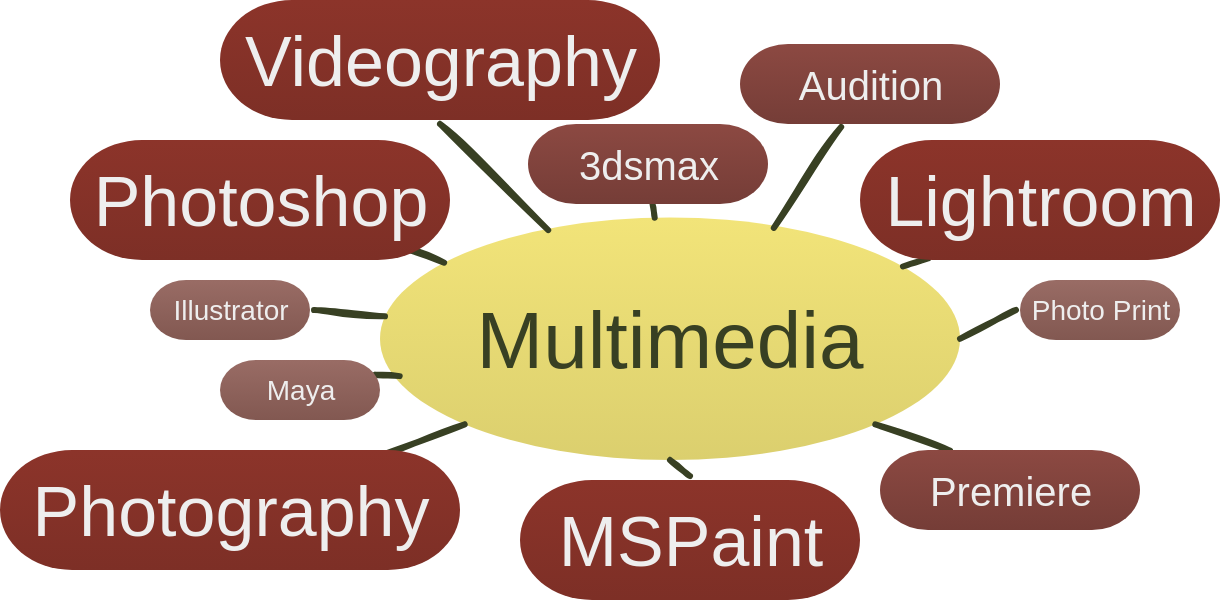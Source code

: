 <mxfile version="13.10.9" type="github">
  <diagram id="6a731a19-8d31-9384-78a2-239565b7b9f0" name="Page-1">
    <mxGraphModel dx="533" dy="41" grid="1" gridSize="10" guides="1" tooltips="1" connect="1" arrows="1" fold="1" page="1" pageScale="1" pageWidth="662" pageHeight="375" background="#ffffff" math="0" shadow="0">
      <root>
        <mxCell id="0" />
        <mxCell id="1" parent="0" />
        <mxCell id="1350" value="Multimedia" style="ellipse;whiteSpace=wrap;html=1;shadow=0;fontFamily=Helvetica;fontSize=40;align=center;strokeWidth=3;strokeColor=none;fillColor=#F2E479;fontColor=#384023;gradientColor=#DBCF6E;fontStyle=0;perimeter=ellipsePerimeter;" parent="1" vertex="1">
          <mxGeometry x="213" y="138.75" width="290" height="121.25" as="geometry" />
        </mxCell>
        <mxCell id="iaC6b17GLmA-YWx4HKnk-1615" style="edgeStyle=none;rounded=0;sketch=1;fillWeight=0;hachureGap=4;hachureAngle=-41;jiggle=1;simplification=0;orthogonalLoop=1;jettySize=auto;html=1;startSize=5;endArrow=none;strokeColor=#384023;strokeWidth=3;fillColor=#b0e3e6;fontSize=35;fontColor=#384023;" parent="1" source="iaC6b17GLmA-YWx4HKnk-1555" target="1350" edge="1">
          <mxGeometry relative="1" as="geometry" />
        </mxCell>
        <mxCell id="iaC6b17GLmA-YWx4HKnk-1555" value="3dsmax" style="rounded=1;strokeWidth=3;shadow=0;html=1;fontSize=20;strokeColor=none;fontColor=#EEEEEE;arcSize=60;absoluteArcSize=0;perimeter=ellipsePerimeter;fillColor=#8C4942;gradientColor=#753D37;" parent="1" vertex="1">
          <mxGeometry x="287" y="92" width="120" height="40" as="geometry" />
        </mxCell>
        <mxCell id="iaC6b17GLmA-YWx4HKnk-1618" style="edgeStyle=none;rounded=0;sketch=1;fillWeight=0;hachureGap=4;hachureAngle=-41;jiggle=1;simplification=0;orthogonalLoop=1;jettySize=auto;html=1;startSize=5;endArrow=none;strokeColor=#384023;strokeWidth=3;fillColor=#b0e3e6;fontSize=35;fontColor=#384023;entryX=0.679;entryY=0.043;entryDx=0;entryDy=0;entryPerimeter=0;" parent="1" source="iaC6b17GLmA-YWx4HKnk-1568" target="1350" edge="1">
          <mxGeometry relative="1" as="geometry" />
        </mxCell>
        <mxCell id="iaC6b17GLmA-YWx4HKnk-1568" value="Audition" style="rounded=1;strokeWidth=3;shadow=0;html=1;fontSize=20;strokeColor=none;glass=0;perimeterSpacing=2;arcSize=60;fillOpacity=100;fontColor=#EEEEEE;absoluteArcSize=0;perimeter=ellipsePerimeter;fillColor=#8C4942;gradientColor=#753D37;" parent="1" vertex="1">
          <mxGeometry x="393" y="52" width="130" height="40" as="geometry" />
        </mxCell>
        <mxCell id="iaC6b17GLmA-YWx4HKnk-1613" style="edgeStyle=none;rounded=0;sketch=1;fillWeight=0;hachureGap=4;hachureAngle=-41;jiggle=1;simplification=0;orthogonalLoop=1;jettySize=auto;html=1;exitX=0.196;exitY=0.957;exitDx=0;exitDy=0;startSize=5;endArrow=none;strokeColor=#384023;strokeWidth=3;fillColor=#b0e3e6;fontSize=35;fontColor=#384023;exitPerimeter=0;" parent="1" source="iaC6b17GLmA-YWx4HKnk-1569" target="1350" edge="1">
          <mxGeometry relative="1" as="geometry" />
        </mxCell>
        <mxCell id="iaC6b17GLmA-YWx4HKnk-1569" value="Lightroom" style="rounded=1;strokeWidth=3;shadow=0;html=1;fontSize=35;strokeColor=none;fillColor=#8C342A;glass=0;perimeterSpacing=2;arcSize=60;fillOpacity=100;fontColor=#EEEEEE;absoluteArcSize=0;gradientColor=#7D2F26;perimeter=ellipsePerimeter;" parent="1" vertex="1">
          <mxGeometry x="453" y="100" width="180" height="60" as="geometry" />
        </mxCell>
        <mxCell id="iaC6b17GLmA-YWx4HKnk-1619" style="edgeStyle=none;rounded=0;sketch=1;fillWeight=0;hachureGap=4;hachureAngle=-41;jiggle=1;simplification=0;orthogonalLoop=1;jettySize=auto;html=1;entryX=0;entryY=1;entryDx=0;entryDy=0;startSize=5;endArrow=none;strokeColor=#384023;strokeWidth=3;fillColor=#b0e3e6;fontSize=35;fontColor=#384023;" parent="1" source="iaC6b17GLmA-YWx4HKnk-1579" target="1350" edge="1">
          <mxGeometry relative="1" as="geometry" />
        </mxCell>
        <mxCell id="iaC6b17GLmA-YWx4HKnk-1579" value="Photography" style="rounded=1;strokeWidth=3;shadow=0;html=1;fontSize=35;strokeColor=none;fillColor=#8C342A;glass=0;perimeterSpacing=2;arcSize=60;fillOpacity=100;fontColor=#EEEEEE;absoluteArcSize=0;gradientColor=#7D2F26;perimeter=ellipsePerimeter;" parent="1" vertex="1">
          <mxGeometry x="23" y="255" width="230" height="60" as="geometry" />
        </mxCell>
        <mxCell id="iaC6b17GLmA-YWx4HKnk-1614" style="edgeStyle=none;rounded=0;sketch=1;fillWeight=0;hachureGap=4;hachureAngle=-41;jiggle=1;simplification=0;orthogonalLoop=1;jettySize=auto;html=1;startSize=5;endArrow=none;strokeColor=#384023;strokeWidth=3;fillColor=#b0e3e6;fontSize=35;fontColor=#384023;" parent="1" source="iaC6b17GLmA-YWx4HKnk-1582" target="1350" edge="1">
          <mxGeometry relative="1" as="geometry" />
        </mxCell>
        <mxCell id="iaC6b17GLmA-YWx4HKnk-1582" value="Photoshop" style="rounded=1;strokeWidth=3;shadow=0;fontSize=35;strokeColor=none;fillColor=#8C342A;glass=0;perimeterSpacing=2;arcSize=60;fillOpacity=100;labelBackgroundColor=none;labelBorderColor=none;html=1;fontFamily=Helvetica;absoluteArcSize=0;imageAspect=1;portConstraintRotation=0;container=0;comic=0;fontColor=#EEEEEE;gradientColor=#7D2F26;perimeter=ellipsePerimeter;" parent="1" vertex="1">
          <mxGeometry x="58" y="100" width="190" height="60" as="geometry" />
        </mxCell>
        <mxCell id="65b6GWvzraYydtoePHiK-1359" style="edgeStyle=none;rounded=0;sketch=1;fillWeight=0;hachureGap=4;hachureAngle=-41;jiggle=1;simplification=0;orthogonalLoop=1;jettySize=auto;html=1;exitX=0;exitY=0.5;exitDx=0;exitDy=0;entryX=1;entryY=0.5;entryDx=0;entryDy=0;startSize=5;endArrow=none;strokeColor=#384023;strokeWidth=3;fillColor=#b0e3e6;fontSize=35;fontColor=#384023;" parent="1" source="iaC6b17GLmA-YWx4HKnk-1586" target="1350" edge="1">
          <mxGeometry relative="1" as="geometry" />
        </mxCell>
        <mxCell id="iaC6b17GLmA-YWx4HKnk-1586" value="Photo Print" style="rounded=1;strokeWidth=3;shadow=0;html=1;fontSize=14;strokeColor=none;glass=0;perimeterSpacing=2;arcSize=60;fillOpacity=100;fontColor=#EEEEEE;absoluteArcSize=0;perimeter=ellipsePerimeter;fillColor=#996C65;gradientColor=#825851;" parent="1" vertex="1">
          <mxGeometry x="533" y="170" width="80" height="30" as="geometry" />
        </mxCell>
        <mxCell id="65b6GWvzraYydtoePHiK-1361" style="edgeStyle=none;rounded=0;sketch=1;fillWeight=0;hachureGap=4;hachureAngle=-41;jiggle=1;simplification=0;orthogonalLoop=1;jettySize=auto;html=1;exitX=1;exitY=0.5;exitDx=0;exitDy=0;startSize=5;endArrow=none;strokeColor=#384023;strokeWidth=3;fillColor=#b0e3e6;fontSize=35;fontColor=#384023;" parent="1" source="iaC6b17GLmA-YWx4HKnk-1589" target="1350" edge="1">
          <mxGeometry relative="1" as="geometry" />
        </mxCell>
        <mxCell id="iaC6b17GLmA-YWx4HKnk-1589" value="Illustrator" style="rounded=1;strokeWidth=3;shadow=0;html=1;fontSize=14;strokeColor=none;glass=0;perimeterSpacing=2;arcSize=60;fillOpacity=100;fontColor=#EEEEEE;absoluteArcSize=0;perimeter=ellipsePerimeter;fillColor=#996C65;gradientColor=#825851;" parent="1" vertex="1">
          <mxGeometry x="98" y="170" width="80" height="30" as="geometry" />
        </mxCell>
        <mxCell id="65b6GWvzraYydtoePHiK-1355" style="edgeStyle=none;rounded=0;sketch=1;fillWeight=0;hachureGap=4;hachureAngle=-41;jiggle=1;simplification=0;orthogonalLoop=1;jettySize=auto;html=1;exitX=0.5;exitY=1;exitDx=0;exitDy=0;entryX=0.29;entryY=0.052;entryDx=0;entryDy=0;entryPerimeter=0;startSize=5;endArrow=none;strokeColor=#384023;strokeWidth=3;fillColor=#b0e3e6;fontSize=35;fontColor=#384023;" parent="1" source="65b6GWvzraYydtoePHiK-1350" target="1350" edge="1">
          <mxGeometry relative="1" as="geometry" />
        </mxCell>
        <mxCell id="65b6GWvzraYydtoePHiK-1350" value="Videography" style="rounded=1;strokeWidth=3;shadow=0;fontSize=35;strokeColor=none;fillColor=#8C342A;glass=0;perimeterSpacing=2;arcSize=60;fillOpacity=100;labelBackgroundColor=none;labelBorderColor=none;html=1;fontFamily=Helvetica;absoluteArcSize=0;imageAspect=1;portConstraintRotation=0;container=0;comic=0;fontColor=#EEEEEE;gradientColor=#7D2F26;perimeter=ellipsePerimeter;" parent="1" vertex="1">
          <mxGeometry x="133" y="30" width="220" height="60" as="geometry" />
        </mxCell>
        <mxCell id="65b6GWvzraYydtoePHiK-1360" style="edgeStyle=none;rounded=0;sketch=1;fillWeight=0;hachureGap=4;hachureAngle=-41;jiggle=1;simplification=0;orthogonalLoop=1;jettySize=auto;html=1;exitX=1;exitY=0.25;exitDx=0;exitDy=0;entryX=0.034;entryY=0.654;entryDx=0;entryDy=0;entryPerimeter=0;startSize=5;endArrow=none;strokeColor=#384023;strokeWidth=3;fillColor=#b0e3e6;fontSize=35;fontColor=#384023;" parent="1" source="65b6GWvzraYydtoePHiK-1351" target="1350" edge="1">
          <mxGeometry relative="1" as="geometry" />
        </mxCell>
        <mxCell id="65b6GWvzraYydtoePHiK-1351" value="Maya" style="rounded=1;strokeWidth=3;shadow=0;html=1;fontSize=14;strokeColor=none;glass=0;perimeterSpacing=2;arcSize=60;fillOpacity=100;fontColor=#EEEEEE;absoluteArcSize=0;perimeter=ellipsePerimeter;fillColor=#996C65;gradientColor=#825851;" parent="1" vertex="1">
          <mxGeometry x="133" y="210" width="80" height="30" as="geometry" />
        </mxCell>
        <mxCell id="65b6GWvzraYydtoePHiK-1358" style="edgeStyle=none;rounded=0;sketch=1;fillWeight=0;hachureGap=4;hachureAngle=-41;jiggle=1;simplification=0;orthogonalLoop=1;jettySize=auto;html=1;exitX=0.25;exitY=0;exitDx=0;exitDy=0;entryX=1;entryY=1;entryDx=0;entryDy=0;startSize=5;endArrow=none;strokeColor=#384023;strokeWidth=3;fillColor=#b0e3e6;fontSize=35;fontColor=#384023;" parent="1" source="65b6GWvzraYydtoePHiK-1352" target="1350" edge="1">
          <mxGeometry relative="1" as="geometry" />
        </mxCell>
        <mxCell id="65b6GWvzraYydtoePHiK-1352" value="Premiere" style="rounded=1;strokeWidth=3;shadow=0;html=1;fontSize=20;strokeColor=none;glass=0;perimeterSpacing=2;arcSize=60;fillOpacity=100;fontColor=#EEEEEE;absoluteArcSize=0;perimeter=ellipsePerimeter;fillColor=#8C4942;gradientColor=#753D37;" parent="1" vertex="1">
          <mxGeometry x="463" y="255" width="130" height="40" as="geometry" />
        </mxCell>
        <mxCell id="65b6GWvzraYydtoePHiK-1357" style="edgeStyle=none;rounded=0;sketch=1;fillWeight=0;hachureGap=4;hachureAngle=-41;jiggle=1;simplification=0;orthogonalLoop=1;jettySize=auto;html=1;exitX=0.5;exitY=0;exitDx=0;exitDy=0;entryX=0.5;entryY=1;entryDx=0;entryDy=0;startSize=5;endArrow=none;strokeColor=#384023;strokeWidth=3;fillColor=#b0e3e6;fontSize=35;fontColor=#384023;" parent="1" source="65b6GWvzraYydtoePHiK-1353" target="1350" edge="1">
          <mxGeometry relative="1" as="geometry" />
        </mxCell>
        <mxCell id="65b6GWvzraYydtoePHiK-1353" value="MSPaint" style="rounded=1;strokeWidth=3;shadow=0;html=1;fontSize=35;strokeColor=none;fillColor=#8C342A;glass=0;perimeterSpacing=2;arcSize=60;fillOpacity=100;fontColor=#EEEEEE;absoluteArcSize=0;gradientColor=#7D2F26;perimeter=ellipsePerimeter;" parent="1" vertex="1">
          <mxGeometry x="283" y="270" width="170" height="60" as="geometry" />
        </mxCell>
      </root>
    </mxGraphModel>
  </diagram>
</mxfile>
